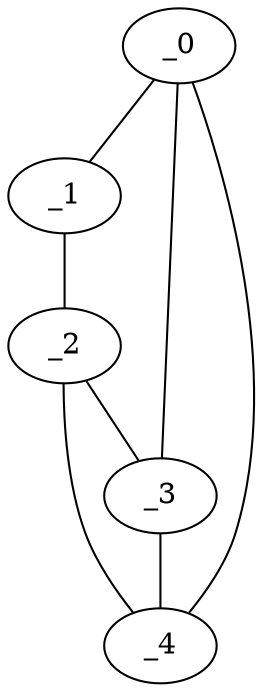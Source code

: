 graph FP1_0020 {
	_0	 [x="0.769702",
		y="2.6975"];
	_1	 [x="0.927115",
		y="0.921413"];
	_0 -- _1;
	_3	 [x="1.72647",
		y="1.94407"];
	_0 -- _3;
	_4	 [x="2.10065",
		y="2.79735"];
	_0 -- _4;
	_2	 [x="0.489899",
		y="1.17167"];
	_1 -- _2;
	_2 -- _3;
	_2 -- _4;
	_3 -- _4;
}
